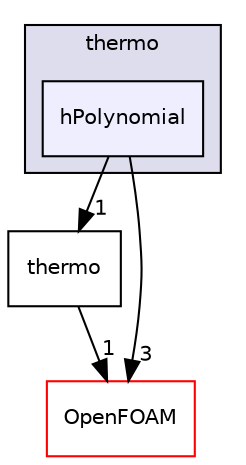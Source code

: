 digraph "src/thermophysicalModels/specie/thermo/hPolynomial" {
  bgcolor=transparent;
  compound=true
  node [ fontsize="10", fontname="Helvetica"];
  edge [ labelfontsize="10", labelfontname="Helvetica"];
  subgraph clusterdir_52d55d2fbf4a26d00084c41bddaf4722 {
    graph [ bgcolor="#ddddee", pencolor="black", label="thermo" fontname="Helvetica", fontsize="10", URL="dir_52d55d2fbf4a26d00084c41bddaf4722.html"]
  dir_f54edc4947c4c92469bbfa50f6bdcb3b [shape=box, label="hPolynomial", style="filled", fillcolor="#eeeeff", pencolor="black", URL="dir_f54edc4947c4c92469bbfa50f6bdcb3b.html"];
  }
  dir_4fae2ea2c8dcc023a9e578c2e1df344b [shape=box label="thermo" URL="dir_4fae2ea2c8dcc023a9e578c2e1df344b.html"];
  dir_c5473ff19b20e6ec4dfe5c310b3778a8 [shape=box label="OpenFOAM" color="red" URL="dir_c5473ff19b20e6ec4dfe5c310b3778a8.html"];
  dir_4fae2ea2c8dcc023a9e578c2e1df344b->dir_c5473ff19b20e6ec4dfe5c310b3778a8 [headlabel="1", labeldistance=1.5 headhref="dir_003400_002151.html"];
  dir_f54edc4947c4c92469bbfa50f6bdcb3b->dir_4fae2ea2c8dcc023a9e578c2e1df344b [headlabel="1", labeldistance=1.5 headhref="dir_003872_003400.html"];
  dir_f54edc4947c4c92469bbfa50f6bdcb3b->dir_c5473ff19b20e6ec4dfe5c310b3778a8 [headlabel="3", labeldistance=1.5 headhref="dir_003872_002151.html"];
}
